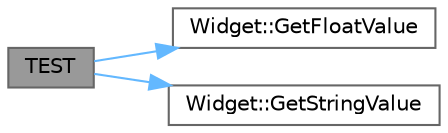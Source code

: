digraph "TEST"
{
 // LATEX_PDF_SIZE
  bgcolor="transparent";
  edge [fontname=Helvetica,fontsize=10,labelfontname=Helvetica,labelfontsize=10];
  node [fontname=Helvetica,fontsize=10,shape=box,height=0.2,width=0.4];
  rankdir="LR";
  Node1 [id="Node000001",label="TEST",height=0.2,width=0.4,color="gray40", fillcolor="grey60", style="filled", fontcolor="black",tooltip=" "];
  Node1 -> Node2 [id="edge1_Node000001_Node000002",color="steelblue1",style="solid",tooltip=" "];
  Node2 [id="Node000002",label="Widget::GetFloatValue",height=0.2,width=0.4,color="grey40", fillcolor="white", style="filled",URL="$class_widget.html#abf639d975e02cabda8132873aca1a333",tooltip=" "];
  Node1 -> Node3 [id="edge2_Node000001_Node000003",color="steelblue1",style="solid",tooltip=" "];
  Node3 [id="Node000003",label="Widget::GetStringValue",height=0.2,width=0.4,color="grey40", fillcolor="white", style="filled",URL="$class_widget.html#a7a6e3a7fca3a9373f631c94dc1494d22",tooltip=" "];
}
